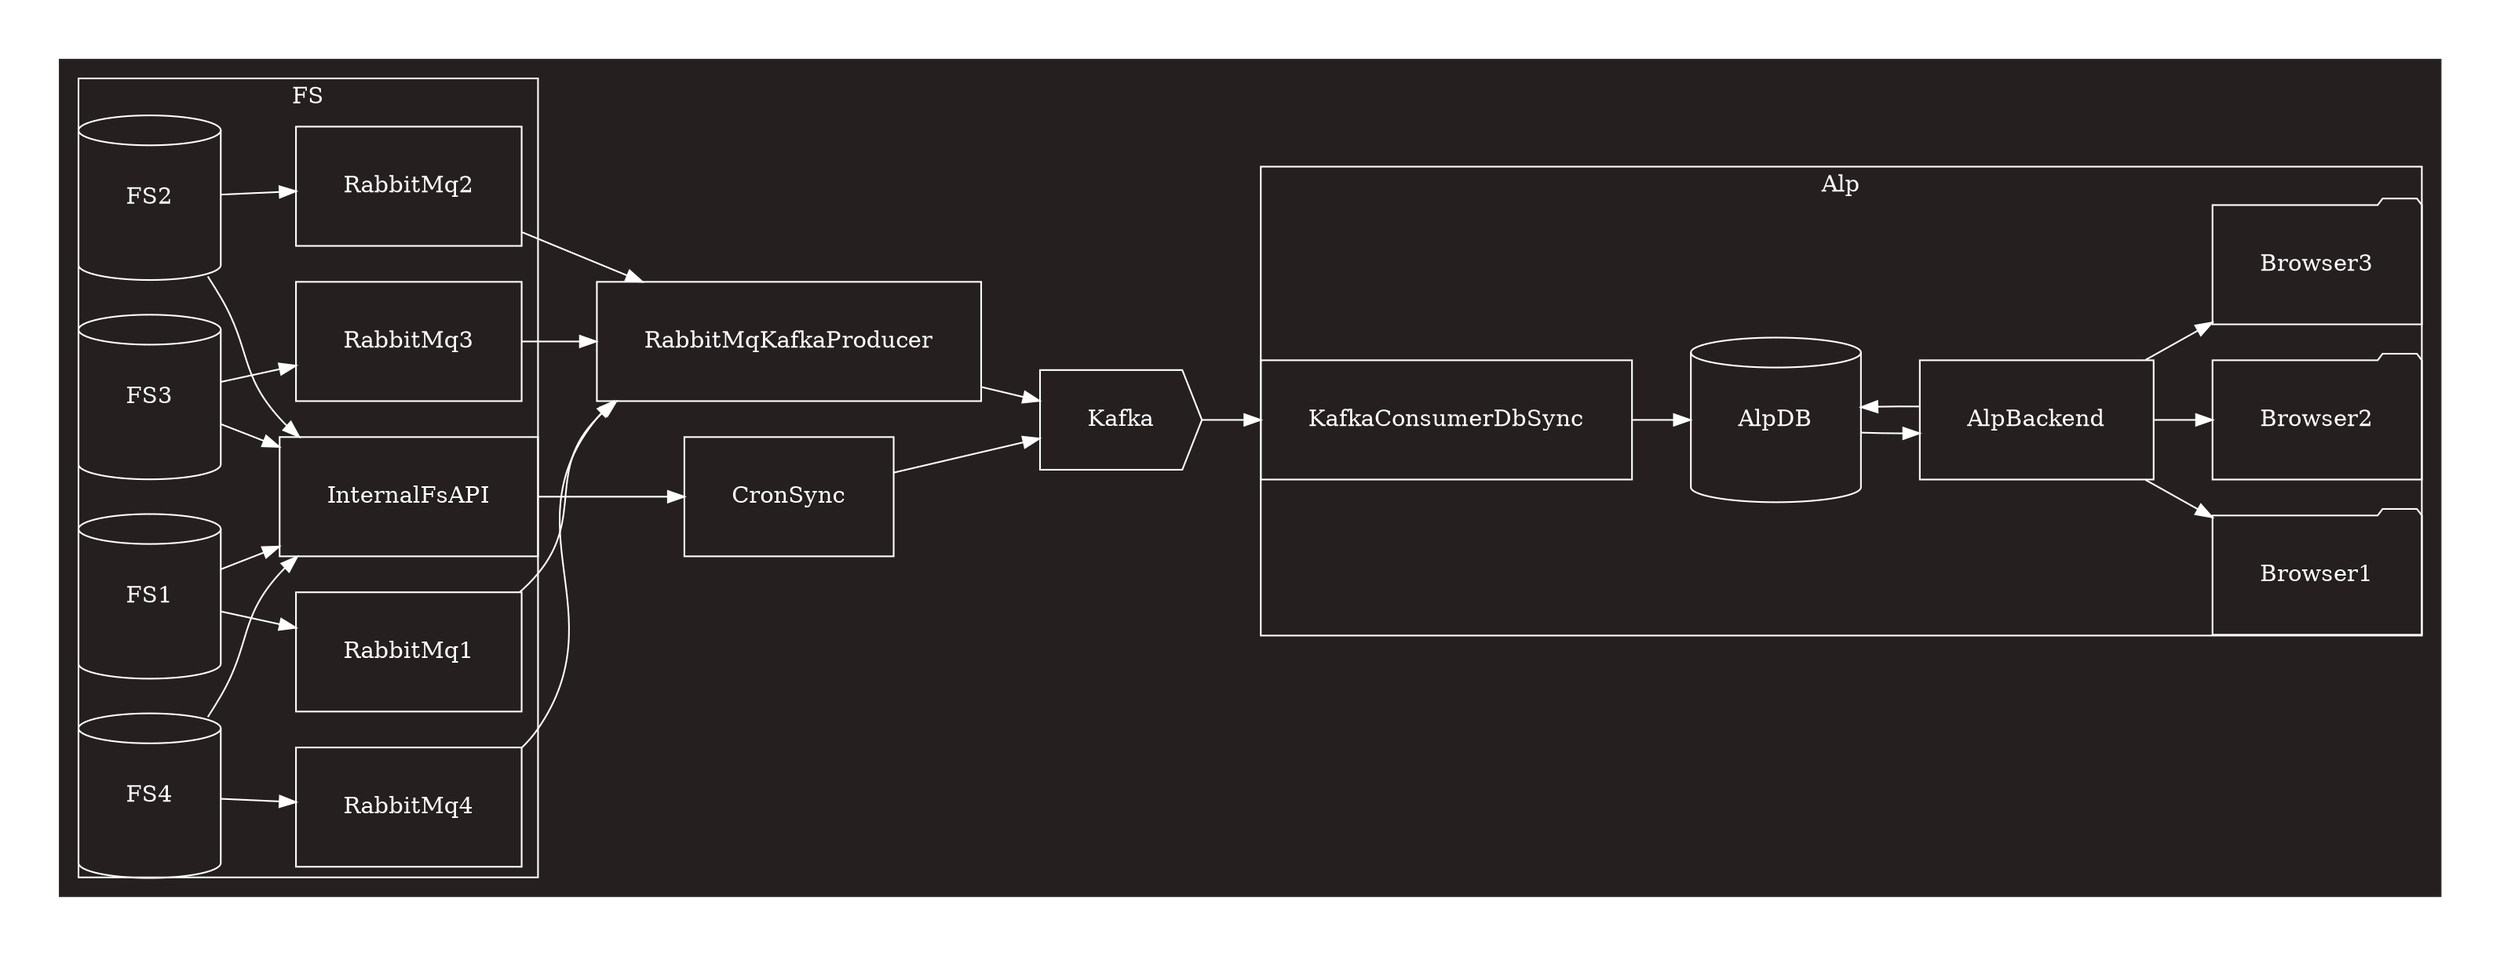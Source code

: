 digraph D {
	// https://www.graphviz.org/doc/info/shapes.html
	rankdir=LR;

	graph [bgcolor="#251F1F", margin=0.5, nodesep=0.3, ranksep=0.5];
	edge  [color=white, fontcolor=white];
	node  [color=white, fontcolor=white, shape=box, margin=0.4];

	FS1, FS2, FS3, FS4 [shape=cylinder];
	AlpDB [shape=cylinder];
	Kafka [shape=cds];
	Browser1, Browser2, Browser3 [shape=folder];

	subgraph cluster_1 {
		label="FS";
		color=white;
		fontcolor=white;

		FS1 -> RabbitMq1;
		FS2 -> RabbitMq2;
		FS3 -> RabbitMq3;
		FS4 -> RabbitMq4;

		FS1, FS2, FS3, FS4 -> InternalFsAPI
	}

	RabbitMq1, RabbitMq2, RabbitMq3, RabbitMq4 -> RabbitMqKafkaProducer
	InternalFsAPI -> CronSync;
	
	RabbitMqKafkaProducer -> Kafka
	CronSync -> Kafka -> KafkaConsumerDbSync;

	subgraph cluster_2 {
		label="Alp";
		color=white;
		fontcolor=white;

		KafkaConsumerDbSync -> AlpDB;
		AlpDB -> AlpBackend -> AlpDB;
		AlpBackend -> Browser1, Browser2, Browser3;
	}
}

